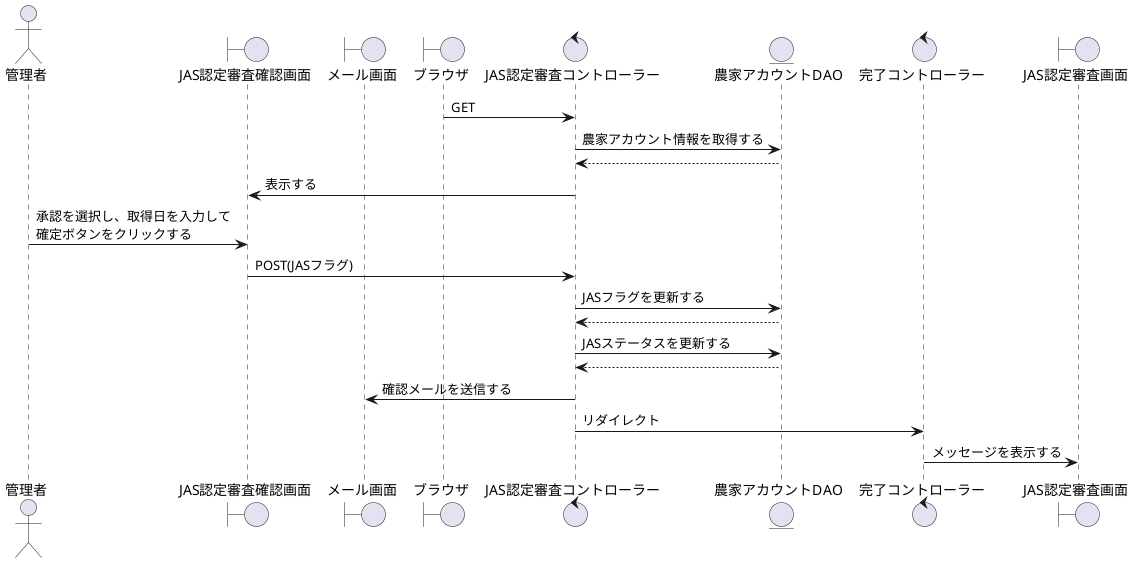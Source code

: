 @startuml JAS認定審査表示

actor    "管理者" as act
boundary "JAS認定審査確認画面" as JAS_s
boundary "メール画面" as mail
boundary "ブラウザ" as brz
control  "JAS認定審査コントローラー" as Acquisition_c
entity   "農家アカウントDAO" as Farmer_DAO
control  "完了コントローラー" as completion_c
boundary "JAS認定審査画面" as JAS_s2

'-------------------------------------------------------------------------------------------

brz -> Acquisition_c : GET
Acquisition_c -> Farmer_DAO : 農家アカウント情報を取得する
Acquisition_c <-- Farmer_DAO
JAS_s <- Acquisition_c : 表示する
act -> JAS_s : 承認を選択し、取得日を入力して\n確定ボタンをクリックする
JAS_s -> Acquisition_c : POST(JASフラグ)
Acquisition_c -> Farmer_DAO : JASフラグを更新する
Farmer_DAO --> Acquisition_c
Acquisition_c -> Farmer_DAO : JASステータスを更新する
Farmer_DAO --> Acquisition_c
Acquisition_c -> mail : 確認メールを送信する
Acquisition_c -> completion_c : リダイレクト
completion_c -> JAS_s2 : メッセージを表示する

@enduml
